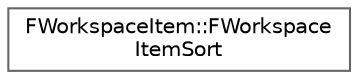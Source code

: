 digraph "Graphical Class Hierarchy"
{
 // INTERACTIVE_SVG=YES
 // LATEX_PDF_SIZE
  bgcolor="transparent";
  edge [fontname=Helvetica,fontsize=10,labelfontname=Helvetica,labelfontsize=10];
  node [fontname=Helvetica,fontsize=10,shape=box,height=0.2,width=0.4];
  rankdir="LR";
  Node0 [id="Node000000",label="FWorkspaceItem::FWorkspace\lItemSort",height=0.2,width=0.4,color="grey40", fillcolor="white", style="filled",URL="$d7/d36/structFWorkspaceItem_1_1FWorkspaceItemSort.html",tooltip=" "];
}
